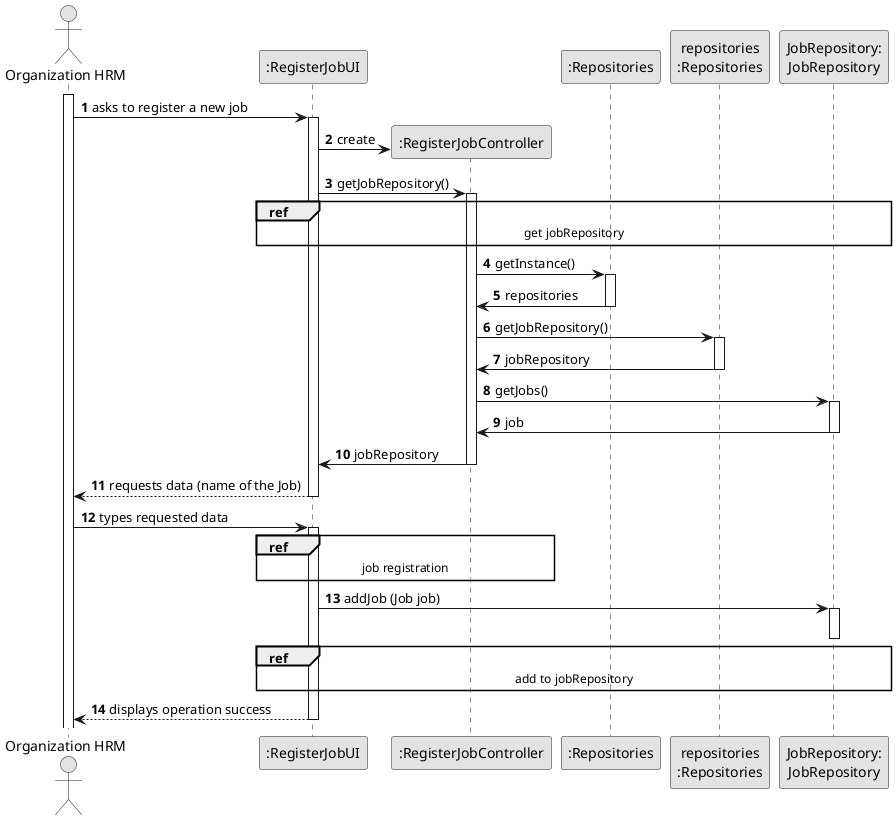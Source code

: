 @startuml
skinparam monochrome true
skinparam packageStyle rectangle
skinparam shadowing false

autonumber

'hide footbox
actor "Organization HRM" as HRM
participant ":RegisterJobUI" as UI
participant ":RegisterJobController" as CTRL
participant ":Repositories" as RepositorySingleton
participant "repositories\n:Repositories" as PLAT
participant "JobRepository:\nJobRepository" as JobRepository


activate HRM

     HRM -> UI : asks to register a new job

     activate UI

            UI -> CTRL** : create
            UI -> CTRL : getJobRepository()

     activate CTRL
     ref over UI, JobRepository
        get jobRepository
     endref

            CTRL -> RepositorySingleton : getInstance()

     activate RepositorySingleton

            RepositorySingleton -> CTRL : repositories

     deactivate RepositorySingleton

            CTRL -> PLAT : getJobRepository()

     activate PLAT

            PLAT -> CTRL : jobRepository
     deactivate PLAT

            CTRL -> JobRepository : getJobs()
     activate JobRepository

            JobRepository -> CTRL : job

     deactivate JobRepository
            CTRL -> UI : jobRepository
     deactivate CTRL
     UI --> HRM : requests data (name of the Job)
     deactivate UI

     HRM -> UI : types requested data
     activate UI
     ref over UI, CTRL
        job registration
     endref

            UI -> JobRepository: addJob (Job job)
     ref over UI,JobRepository
        add to jobRepository
     endref
     activate JobRepository
     deactivate JobRepository

     UI --> HRM : displays operation success
     deactivate UI

 @enduml